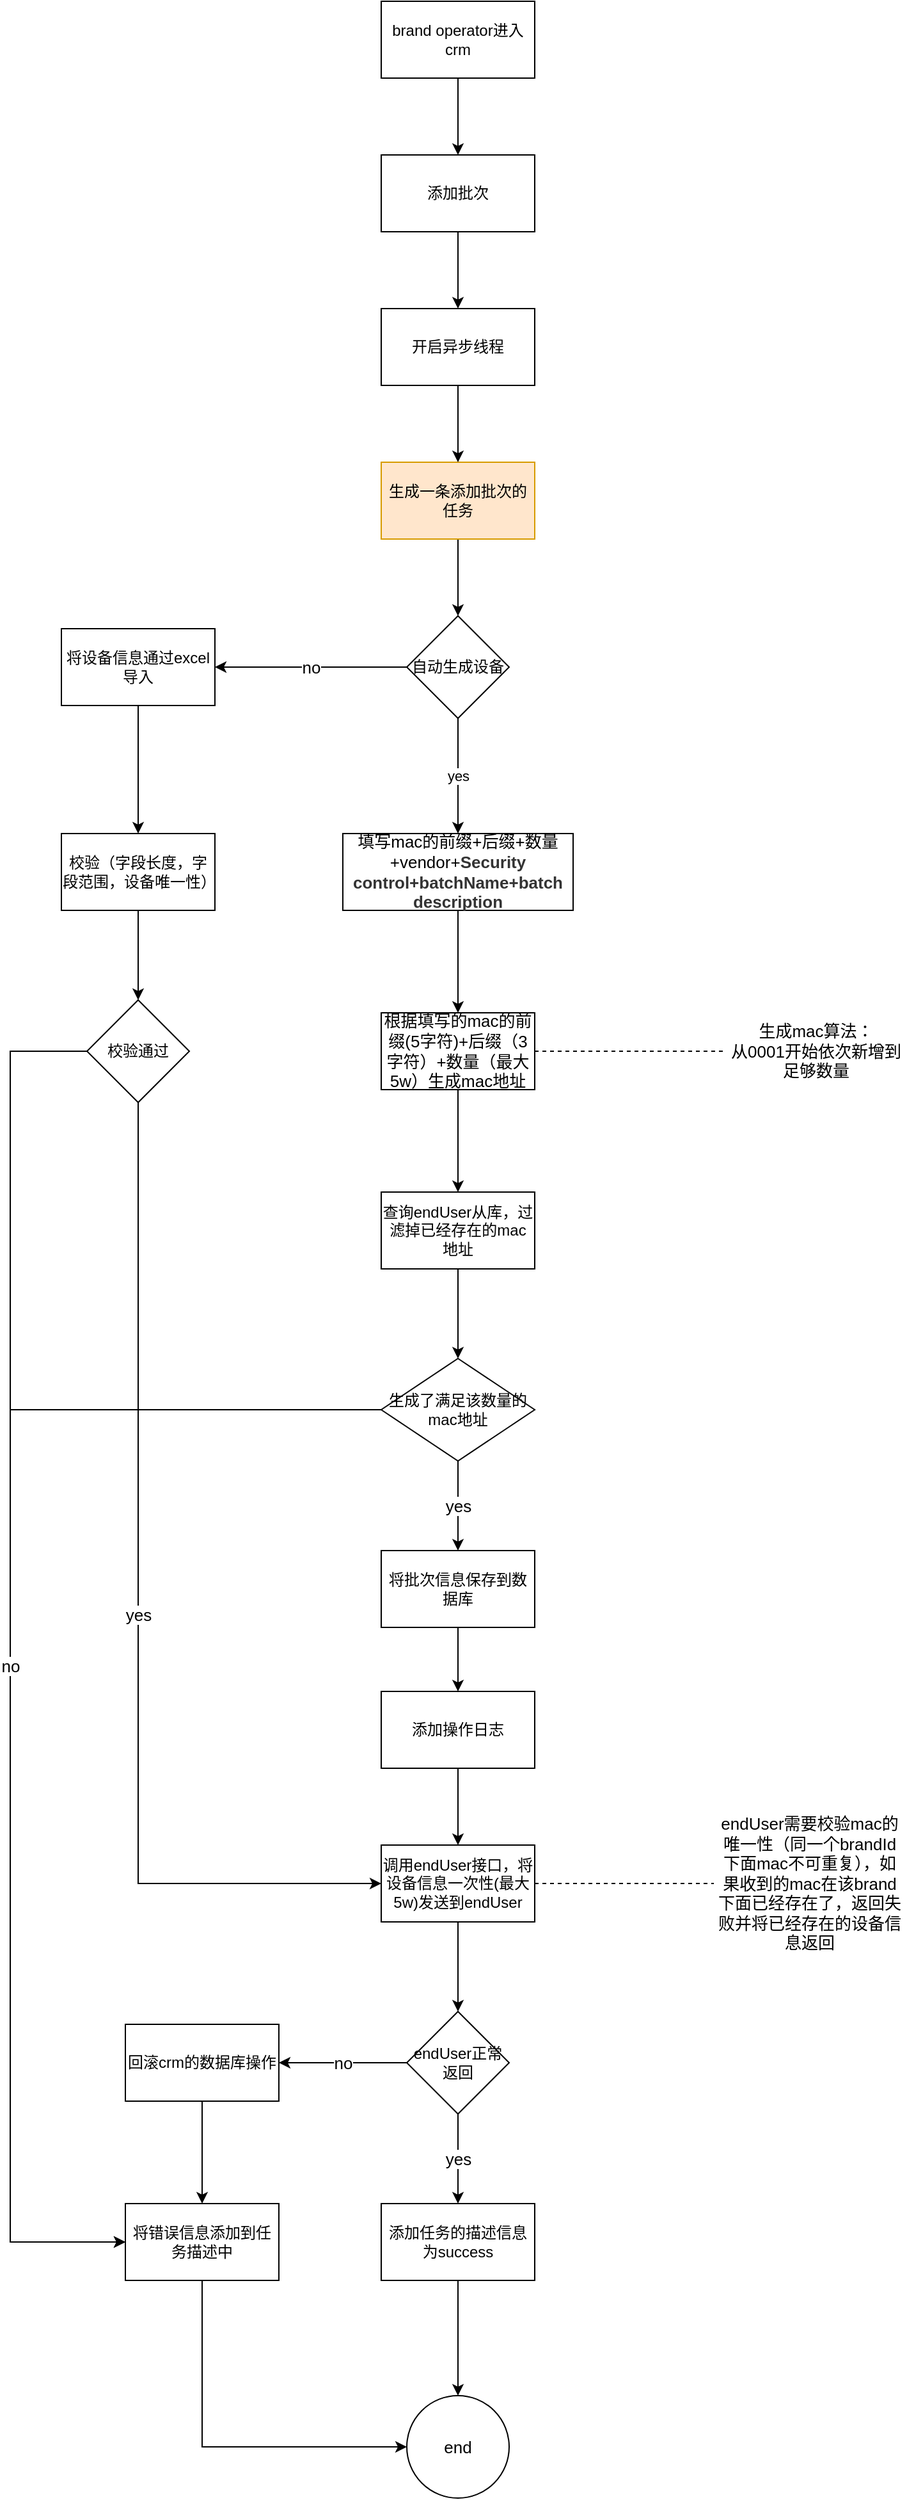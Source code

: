 <mxfile version="20.4.0" type="github">
  <diagram id="p1AXJYc_SpONw6VFGxzo" name="第 1 页">
    <mxGraphModel dx="1422" dy="1931" grid="1" gridSize="10" guides="1" tooltips="1" connect="1" arrows="1" fold="1" page="1" pageScale="1" pageWidth="827" pageHeight="1169" math="0" shadow="0">
      <root>
        <mxCell id="0" />
        <mxCell id="1" parent="0" />
        <mxCell id="GB9RlgLRgatuVVAukmtW-3" value="" style="edgeStyle=orthogonalEdgeStyle;rounded=0;orthogonalLoop=1;jettySize=auto;html=1;" edge="1" parent="1" source="GB9RlgLRgatuVVAukmtW-1" target="GB9RlgLRgatuVVAukmtW-2">
          <mxGeometry relative="1" as="geometry" />
        </mxCell>
        <mxCell id="GB9RlgLRgatuVVAukmtW-1" value="生成一条添加批次的任务" style="rounded=0;whiteSpace=wrap;html=1;fillColor=#FFE6CC;strokeColor=#d79b00;" vertex="1" parent="1">
          <mxGeometry x="320" y="70" width="120" height="60" as="geometry" />
        </mxCell>
        <mxCell id="GB9RlgLRgatuVVAukmtW-5" value="yes" style="edgeStyle=orthogonalEdgeStyle;rounded=0;orthogonalLoop=1;jettySize=auto;html=1;" edge="1" parent="1" source="GB9RlgLRgatuVVAukmtW-2" target="GB9RlgLRgatuVVAukmtW-4">
          <mxGeometry relative="1" as="geometry" />
        </mxCell>
        <mxCell id="GB9RlgLRgatuVVAukmtW-50" value="no" style="edgeStyle=orthogonalEdgeStyle;rounded=0;orthogonalLoop=1;jettySize=auto;html=1;fontSize=13;" edge="1" parent="1" source="GB9RlgLRgatuVVAukmtW-2" target="GB9RlgLRgatuVVAukmtW-49">
          <mxGeometry relative="1" as="geometry" />
        </mxCell>
        <mxCell id="GB9RlgLRgatuVVAukmtW-2" value="自动生成设备" style="rhombus;whiteSpace=wrap;html=1;rounded=0;" vertex="1" parent="1">
          <mxGeometry x="340" y="190" width="80" height="80" as="geometry" />
        </mxCell>
        <mxCell id="GB9RlgLRgatuVVAukmtW-7" value="" style="edgeStyle=orthogonalEdgeStyle;rounded=0;orthogonalLoop=1;jettySize=auto;html=1;fontSize=13;" edge="1" parent="1" source="GB9RlgLRgatuVVAukmtW-4" target="GB9RlgLRgatuVVAukmtW-6">
          <mxGeometry relative="1" as="geometry" />
        </mxCell>
        <mxCell id="GB9RlgLRgatuVVAukmtW-4" value="&lt;font style=&quot;font-size: 13px;&quot;&gt;填写mac的前缀+后缀+数量+vendor+&lt;span style=&quot;color: rgb(51, 51, 51); font-family: &amp;quot;Arial Negreta&amp;quot;, &amp;quot;Arial Normal&amp;quot;, Arial, sans-serif; font-weight: 700; text-align: left;&quot;&gt;Security control+batchName+batch description&lt;/span&gt;&lt;/font&gt;" style="whiteSpace=wrap;html=1;rounded=0;" vertex="1" parent="1">
          <mxGeometry x="290" y="360" width="180" height="60" as="geometry" />
        </mxCell>
        <mxCell id="GB9RlgLRgatuVVAukmtW-9" value="" style="edgeStyle=orthogonalEdgeStyle;rounded=0;orthogonalLoop=1;jettySize=auto;html=1;fontSize=13;" edge="1" parent="1" source="GB9RlgLRgatuVVAukmtW-6" target="GB9RlgLRgatuVVAukmtW-8">
          <mxGeometry relative="1" as="geometry" />
        </mxCell>
        <mxCell id="GB9RlgLRgatuVVAukmtW-6" value="&lt;span style=&quot;font-size: 13px;&quot;&gt;根据填写的mac的前缀(5字符)+后缀（3字符）+数量（最大5w）生成mac地址&lt;/span&gt;" style="whiteSpace=wrap;html=1;rounded=0;" vertex="1" parent="1">
          <mxGeometry x="320" y="500" width="120" height="60" as="geometry" />
        </mxCell>
        <mxCell id="GB9RlgLRgatuVVAukmtW-13" value="" style="edgeStyle=orthogonalEdgeStyle;rounded=0;orthogonalLoop=1;jettySize=auto;html=1;fontSize=13;" edge="1" parent="1" source="GB9RlgLRgatuVVAukmtW-8" target="GB9RlgLRgatuVVAukmtW-12">
          <mxGeometry relative="1" as="geometry" />
        </mxCell>
        <mxCell id="GB9RlgLRgatuVVAukmtW-8" value="查询endUser从库，过滤掉已经存在的mac地址" style="whiteSpace=wrap;html=1;rounded=0;" vertex="1" parent="1">
          <mxGeometry x="320" y="640" width="120" height="60" as="geometry" />
        </mxCell>
        <mxCell id="GB9RlgLRgatuVVAukmtW-26" value="yes" style="edgeStyle=orthogonalEdgeStyle;rounded=0;orthogonalLoop=1;jettySize=auto;html=1;fontSize=13;" edge="1" parent="1" source="GB9RlgLRgatuVVAukmtW-12" target="GB9RlgLRgatuVVAukmtW-25">
          <mxGeometry relative="1" as="geometry" />
        </mxCell>
        <mxCell id="GB9RlgLRgatuVVAukmtW-65" style="edgeStyle=orthogonalEdgeStyle;rounded=0;orthogonalLoop=1;jettySize=auto;html=1;entryX=0;entryY=0.5;entryDx=0;entryDy=0;fontSize=13;" edge="1" parent="1" source="GB9RlgLRgatuVVAukmtW-12" target="GB9RlgLRgatuVVAukmtW-33">
          <mxGeometry relative="1" as="geometry">
            <Array as="points">
              <mxPoint x="30" y="810" />
              <mxPoint x="30" y="1460" />
            </Array>
          </mxGeometry>
        </mxCell>
        <mxCell id="GB9RlgLRgatuVVAukmtW-12" value="生成了满足该数量的mac地址" style="rhombus;whiteSpace=wrap;html=1;rounded=0;" vertex="1" parent="1">
          <mxGeometry x="320" y="770" width="120" height="80" as="geometry" />
        </mxCell>
        <mxCell id="GB9RlgLRgatuVVAukmtW-21" value="" style="edgeStyle=orthogonalEdgeStyle;rounded=0;orthogonalLoop=1;jettySize=auto;html=1;fontSize=13;" edge="1" parent="1" source="GB9RlgLRgatuVVAukmtW-14" target="GB9RlgLRgatuVVAukmtW-20">
          <mxGeometry relative="1" as="geometry" />
        </mxCell>
        <mxCell id="GB9RlgLRgatuVVAukmtW-14" value="调用endUser接口，将设备信息一次性(最大5w)发送到endUser" style="whiteSpace=wrap;html=1;rounded=0;" vertex="1" parent="1">
          <mxGeometry x="320" y="1150" width="120" height="60" as="geometry" />
        </mxCell>
        <mxCell id="GB9RlgLRgatuVVAukmtW-23" value="yes" style="edgeStyle=orthogonalEdgeStyle;rounded=0;orthogonalLoop=1;jettySize=auto;html=1;fontSize=13;entryX=0.5;entryY=0;entryDx=0;entryDy=0;" edge="1" parent="1" source="GB9RlgLRgatuVVAukmtW-20" target="GB9RlgLRgatuVVAukmtW-39">
          <mxGeometry relative="1" as="geometry">
            <mxPoint x="380" y="1450" as="targetPoint" />
          </mxGeometry>
        </mxCell>
        <mxCell id="GB9RlgLRgatuVVAukmtW-31" value="no" style="edgeStyle=orthogonalEdgeStyle;rounded=0;orthogonalLoop=1;jettySize=auto;html=1;fontSize=13;" edge="1" parent="1" source="GB9RlgLRgatuVVAukmtW-20" target="GB9RlgLRgatuVVAukmtW-30">
          <mxGeometry relative="1" as="geometry" />
        </mxCell>
        <mxCell id="GB9RlgLRgatuVVAukmtW-20" value="endUser正常返回" style="rhombus;whiteSpace=wrap;html=1;rounded=0;" vertex="1" parent="1">
          <mxGeometry x="340" y="1280" width="80" height="80" as="geometry" />
        </mxCell>
        <mxCell id="GB9RlgLRgatuVVAukmtW-24" value="end" style="ellipse;whiteSpace=wrap;html=1;aspect=fixed;fontSize=13;" vertex="1" parent="1">
          <mxGeometry x="340" y="1580" width="80" height="80" as="geometry" />
        </mxCell>
        <mxCell id="GB9RlgLRgatuVVAukmtW-28" value="" style="edgeStyle=orthogonalEdgeStyle;rounded=0;orthogonalLoop=1;jettySize=auto;html=1;fontSize=13;" edge="1" parent="1" source="GB9RlgLRgatuVVAukmtW-25" target="GB9RlgLRgatuVVAukmtW-27">
          <mxGeometry relative="1" as="geometry" />
        </mxCell>
        <mxCell id="GB9RlgLRgatuVVAukmtW-25" value="将批次信息保存到数据库" style="whiteSpace=wrap;html=1;rounded=0;" vertex="1" parent="1">
          <mxGeometry x="320" y="920" width="120" height="60" as="geometry" />
        </mxCell>
        <mxCell id="GB9RlgLRgatuVVAukmtW-29" value="" style="edgeStyle=orthogonalEdgeStyle;rounded=0;orthogonalLoop=1;jettySize=auto;html=1;fontSize=13;" edge="1" parent="1" source="GB9RlgLRgatuVVAukmtW-27" target="GB9RlgLRgatuVVAukmtW-14">
          <mxGeometry relative="1" as="geometry" />
        </mxCell>
        <mxCell id="GB9RlgLRgatuVVAukmtW-27" value="添加操作日志" style="whiteSpace=wrap;html=1;rounded=0;" vertex="1" parent="1">
          <mxGeometry x="320" y="1030" width="120" height="60" as="geometry" />
        </mxCell>
        <mxCell id="GB9RlgLRgatuVVAukmtW-34" value="" style="edgeStyle=orthogonalEdgeStyle;rounded=0;orthogonalLoop=1;jettySize=auto;html=1;fontSize=13;" edge="1" parent="1" source="GB9RlgLRgatuVVAukmtW-30" target="GB9RlgLRgatuVVAukmtW-33">
          <mxGeometry relative="1" as="geometry" />
        </mxCell>
        <mxCell id="GB9RlgLRgatuVVAukmtW-30" value="回滚crm的数据库操作" style="whiteSpace=wrap;html=1;rounded=0;" vertex="1" parent="1">
          <mxGeometry x="120" y="1290" width="120" height="60" as="geometry" />
        </mxCell>
        <mxCell id="GB9RlgLRgatuVVAukmtW-41" style="edgeStyle=orthogonalEdgeStyle;rounded=0;orthogonalLoop=1;jettySize=auto;html=1;entryX=0;entryY=0.5;entryDx=0;entryDy=0;fontSize=13;" edge="1" parent="1" source="GB9RlgLRgatuVVAukmtW-33" target="GB9RlgLRgatuVVAukmtW-24">
          <mxGeometry relative="1" as="geometry">
            <Array as="points">
              <mxPoint x="180" y="1620" />
            </Array>
          </mxGeometry>
        </mxCell>
        <mxCell id="GB9RlgLRgatuVVAukmtW-33" value="将错误信息添加到任务描述中" style="whiteSpace=wrap;html=1;rounded=0;" vertex="1" parent="1">
          <mxGeometry x="120" y="1430" width="120" height="60" as="geometry" />
        </mxCell>
        <mxCell id="GB9RlgLRgatuVVAukmtW-59" value="" style="edgeStyle=orthogonalEdgeStyle;rounded=0;orthogonalLoop=1;jettySize=auto;html=1;fontSize=13;" edge="1" parent="1" source="GB9RlgLRgatuVVAukmtW-35" target="GB9RlgLRgatuVVAukmtW-58">
          <mxGeometry relative="1" as="geometry" />
        </mxCell>
        <mxCell id="GB9RlgLRgatuVVAukmtW-35" value="添加批次" style="rounded=0;whiteSpace=wrap;html=1;" vertex="1" parent="1">
          <mxGeometry x="320" y="-170" width="120" height="60" as="geometry" />
        </mxCell>
        <mxCell id="GB9RlgLRgatuVVAukmtW-38" value="" style="edgeStyle=orthogonalEdgeStyle;rounded=0;orthogonalLoop=1;jettySize=auto;html=1;fontSize=13;" edge="1" parent="1" source="GB9RlgLRgatuVVAukmtW-37" target="GB9RlgLRgatuVVAukmtW-35">
          <mxGeometry relative="1" as="geometry" />
        </mxCell>
        <mxCell id="GB9RlgLRgatuVVAukmtW-37" value="brand operator进入crm" style="rounded=0;whiteSpace=wrap;html=1;" vertex="1" parent="1">
          <mxGeometry x="320" y="-290" width="120" height="60" as="geometry" />
        </mxCell>
        <mxCell id="GB9RlgLRgatuVVAukmtW-40" value="" style="edgeStyle=orthogonalEdgeStyle;rounded=0;orthogonalLoop=1;jettySize=auto;html=1;fontSize=13;" edge="1" parent="1" source="GB9RlgLRgatuVVAukmtW-39" target="GB9RlgLRgatuVVAukmtW-24">
          <mxGeometry relative="1" as="geometry" />
        </mxCell>
        <mxCell id="GB9RlgLRgatuVVAukmtW-39" value="添加任务的描述信息为success" style="whiteSpace=wrap;html=1;rounded=0;" vertex="1" parent="1">
          <mxGeometry x="320" y="1430" width="120" height="60" as="geometry" />
        </mxCell>
        <mxCell id="GB9RlgLRgatuVVAukmtW-46" value="endUser需要校验mac的唯一性（同一个brandId下面mac不可重复），如果收到的mac在该brand下面已经存在了，返回失败并将已经存在的设备信息返回" style="text;html=1;strokeColor=none;fillColor=none;align=center;verticalAlign=middle;whiteSpace=wrap;rounded=0;fontSize=13;" vertex="1" parent="1">
          <mxGeometry x="580" y="1115" width="150" height="130" as="geometry" />
        </mxCell>
        <mxCell id="GB9RlgLRgatuVVAukmtW-47" value="生成mac算法：&lt;br&gt;从0001开始依次新增到足够数量" style="text;html=1;strokeColor=none;fillColor=none;align=center;verticalAlign=middle;whiteSpace=wrap;rounded=0;fontSize=13;" vertex="1" parent="1">
          <mxGeometry x="590" y="497.5" width="140" height="65" as="geometry" />
        </mxCell>
        <mxCell id="GB9RlgLRgatuVVAukmtW-48" value="" style="endArrow=none;dashed=1;html=1;rounded=0;fontSize=13;exitX=1;exitY=0.5;exitDx=0;exitDy=0;" edge="1" parent="1" source="GB9RlgLRgatuVVAukmtW-6" target="GB9RlgLRgatuVVAukmtW-47">
          <mxGeometry width="50" height="50" relative="1" as="geometry">
            <mxPoint x="470" y="560" as="sourcePoint" />
            <mxPoint x="520" y="510" as="targetPoint" />
          </mxGeometry>
        </mxCell>
        <mxCell id="GB9RlgLRgatuVVAukmtW-52" value="" style="edgeStyle=orthogonalEdgeStyle;rounded=0;orthogonalLoop=1;jettySize=auto;html=1;fontSize=13;" edge="1" parent="1" source="GB9RlgLRgatuVVAukmtW-49" target="GB9RlgLRgatuVVAukmtW-51">
          <mxGeometry relative="1" as="geometry" />
        </mxCell>
        <mxCell id="GB9RlgLRgatuVVAukmtW-49" value="将设备信息通过excel导入" style="whiteSpace=wrap;html=1;rounded=0;" vertex="1" parent="1">
          <mxGeometry x="70" y="200" width="120" height="60" as="geometry" />
        </mxCell>
        <mxCell id="GB9RlgLRgatuVVAukmtW-54" value="" style="edgeStyle=orthogonalEdgeStyle;rounded=0;orthogonalLoop=1;jettySize=auto;html=1;fontSize=13;" edge="1" parent="1" source="GB9RlgLRgatuVVAukmtW-51" target="GB9RlgLRgatuVVAukmtW-53">
          <mxGeometry relative="1" as="geometry" />
        </mxCell>
        <mxCell id="GB9RlgLRgatuVVAukmtW-51" value="校验（字段长度，字段范围，设备唯一性）" style="whiteSpace=wrap;html=1;rounded=0;" vertex="1" parent="1">
          <mxGeometry x="70" y="360" width="120" height="60" as="geometry" />
        </mxCell>
        <mxCell id="GB9RlgLRgatuVVAukmtW-55" value="yes" style="edgeStyle=orthogonalEdgeStyle;rounded=0;orthogonalLoop=1;jettySize=auto;html=1;entryX=0;entryY=0.5;entryDx=0;entryDy=0;fontSize=13;" edge="1" parent="1" source="GB9RlgLRgatuVVAukmtW-53" target="GB9RlgLRgatuVVAukmtW-14">
          <mxGeometry relative="1" as="geometry">
            <Array as="points">
              <mxPoint x="130" y="1180" />
            </Array>
          </mxGeometry>
        </mxCell>
        <mxCell id="GB9RlgLRgatuVVAukmtW-56" value="no" style="edgeStyle=orthogonalEdgeStyle;rounded=0;orthogonalLoop=1;jettySize=auto;html=1;fontSize=13;entryX=0;entryY=0.5;entryDx=0;entryDy=0;" edge="1" parent="1" source="GB9RlgLRgatuVVAukmtW-53" target="GB9RlgLRgatuVVAukmtW-33">
          <mxGeometry relative="1" as="geometry">
            <mxPoint x="340" y="1620" as="targetPoint" />
            <Array as="points">
              <mxPoint x="30" y="530" />
              <mxPoint x="30" y="1460" />
            </Array>
          </mxGeometry>
        </mxCell>
        <mxCell id="GB9RlgLRgatuVVAukmtW-53" value="校验通过" style="rhombus;whiteSpace=wrap;html=1;rounded=0;" vertex="1" parent="1">
          <mxGeometry x="90" y="490" width="80" height="80" as="geometry" />
        </mxCell>
        <mxCell id="GB9RlgLRgatuVVAukmtW-57" value="" style="endArrow=none;dashed=1;html=1;rounded=0;fontSize=13;exitX=1;exitY=0.5;exitDx=0;exitDy=0;entryX=0;entryY=0.5;entryDx=0;entryDy=0;" edge="1" parent="1" source="GB9RlgLRgatuVVAukmtW-14" target="GB9RlgLRgatuVVAukmtW-46">
          <mxGeometry width="50" height="50" relative="1" as="geometry">
            <mxPoint x="450" y="540" as="sourcePoint" />
            <mxPoint x="710" y="710" as="targetPoint" />
            <Array as="points" />
          </mxGeometry>
        </mxCell>
        <mxCell id="GB9RlgLRgatuVVAukmtW-60" value="" style="edgeStyle=orthogonalEdgeStyle;rounded=0;orthogonalLoop=1;jettySize=auto;html=1;fontSize=13;" edge="1" parent="1" source="GB9RlgLRgatuVVAukmtW-58" target="GB9RlgLRgatuVVAukmtW-1">
          <mxGeometry relative="1" as="geometry" />
        </mxCell>
        <mxCell id="GB9RlgLRgatuVVAukmtW-58" value="开启异步线程" style="rounded=0;whiteSpace=wrap;html=1;" vertex="1" parent="1">
          <mxGeometry x="320" y="-50" width="120" height="60" as="geometry" />
        </mxCell>
      </root>
    </mxGraphModel>
  </diagram>
</mxfile>
